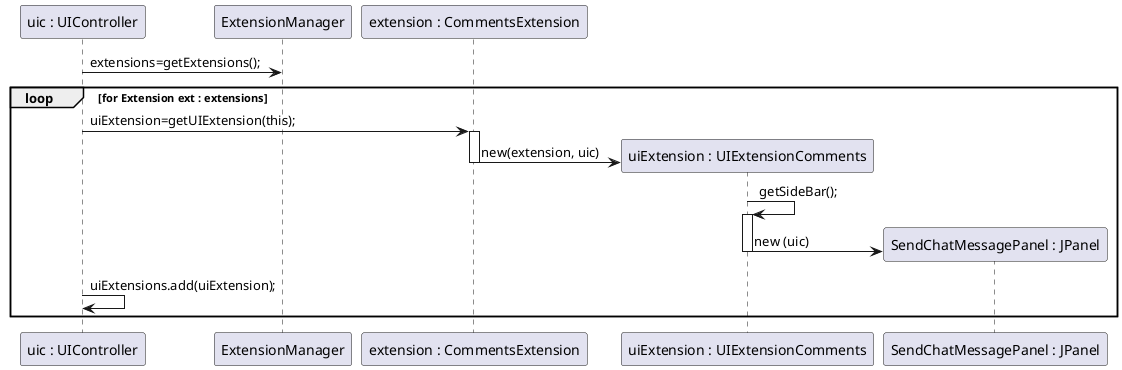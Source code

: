 @startuml doc-files/ipc01_01_design_01.png
  participant "uic : UIController" as UIC
  participant ExtensionManager as ExtM
  participant "extension : CommentsExtension" as EExample
  participant "uiExtension : UIExtensionComments" as UIExt
  participant "SendChatMessagePanel : JPanel" as cp
  UIC -> ExtM : extensions=getExtensions();
  loop for Extension ext : extensions
  	UIC -> EExample : uiExtension=getUIExtension(this);
  	activate EExample
  	create UIExt
  	EExample -> UIExt : new(extension, uic)
  	deactivate EExample
  	UIExt -> UIExt : getSideBar();
  	activate UIExt
  	create cp
  	UIExt -> cp :  new (uic)  	
  	deactivate UIExt
  	UIC -> UIC : uiExtensions.add(uiExtension);
  end
  @enduml
@enduml

